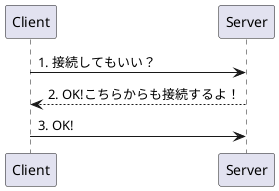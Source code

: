 @startuml
Client -> Server: 1. 接続してもいい？
Server --> Client: 2. OK!こちらからも接続するよ！
Client -> Server: 3. OK!
@enduml